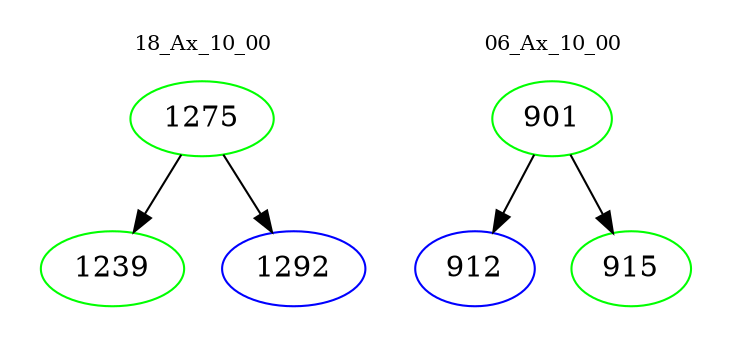 digraph{
subgraph cluster_0 {
color = white
label = "18_Ax_10_00";
fontsize=10;
T0_1275 [label="1275", color="green"]
T0_1275 -> T0_1239 [color="black"]
T0_1239 [label="1239", color="green"]
T0_1275 -> T0_1292 [color="black"]
T0_1292 [label="1292", color="blue"]
}
subgraph cluster_1 {
color = white
label = "06_Ax_10_00";
fontsize=10;
T1_901 [label="901", color="green"]
T1_901 -> T1_912 [color="black"]
T1_912 [label="912", color="blue"]
T1_901 -> T1_915 [color="black"]
T1_915 [label="915", color="green"]
}
}
